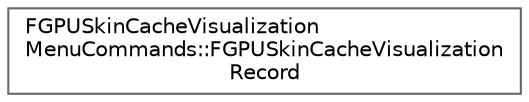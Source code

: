 digraph "Graphical Class Hierarchy"
{
 // INTERACTIVE_SVG=YES
 // LATEX_PDF_SIZE
  bgcolor="transparent";
  edge [fontname=Helvetica,fontsize=10,labelfontname=Helvetica,labelfontsize=10];
  node [fontname=Helvetica,fontsize=10,shape=box,height=0.2,width=0.4];
  rankdir="LR";
  Node0 [id="Node000000",label="FGPUSkinCacheVisualization\lMenuCommands::FGPUSkinCacheVisualization\lRecord",height=0.2,width=0.4,color="grey40", fillcolor="white", style="filled",URL="$da/d01/structFGPUSkinCacheVisualizationMenuCommands_1_1FGPUSkinCacheVisualizationRecord.html",tooltip=" "];
}
